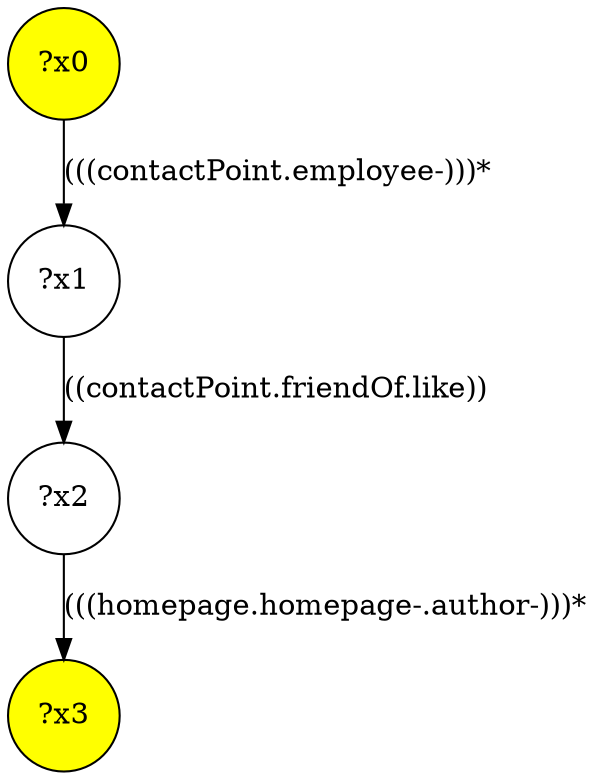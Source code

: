 digraph g {
	x0 [fillcolor="yellow", style="filled," shape=circle, label="?x0"];
	x3 [fillcolor="yellow", style="filled," shape=circle, label="?x3"];
	x1 [shape=circle, label="?x1"];
	x0 -> x1 [label="(((contactPoint.employee-)))*"];
	x2 [shape=circle, label="?x2"];
	x1 -> x2 [label="((contactPoint.friendOf.like))"];
	x2 -> x3 [label="(((homepage.homepage-.author-)))*"];
}
